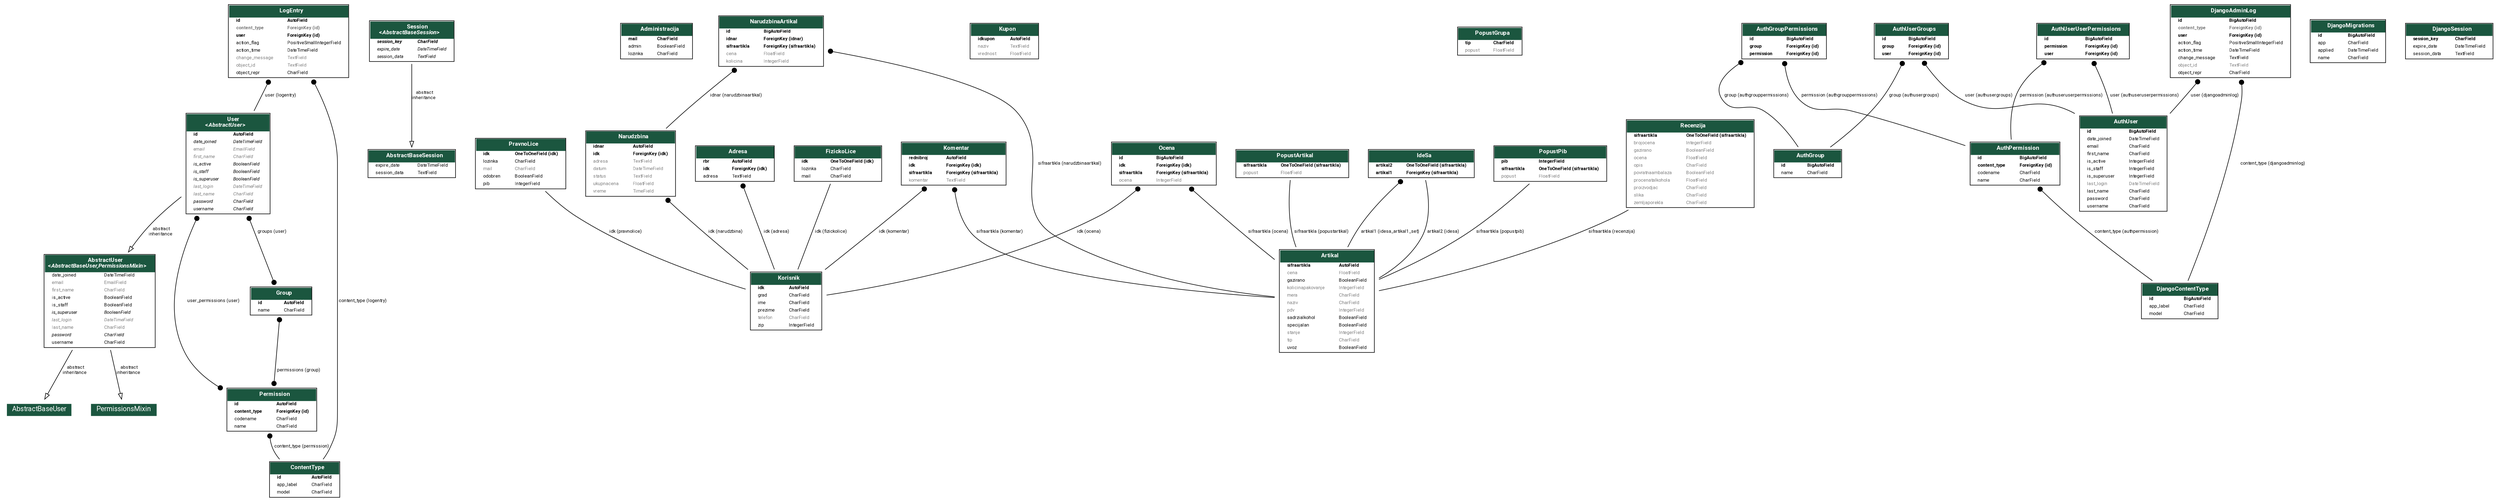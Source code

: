 digraph model_graph {
  // Dotfile by Django-Extensions graph_models
  // Created: 2024-06-01 01:36
  // Cli Options: -a -o models.dot

  fontname = "Roboto"
  fontsize = 8
  splines  = true
  rankdir = "TB"

  node [
    fontname = "Roboto"
    fontsize = 8
    shape = "plaintext"
  ]

  edge [
    fontname = "Roboto"
    fontsize = 8
  ]

  // Labels


  django_contrib_admin_models_LogEntry [label=<
    <TABLE BGCOLOR="white" BORDER="1" CELLBORDER="0" CELLSPACING="0">
    <TR><TD COLSPAN="2" CELLPADDING="5" ALIGN="CENTER" BGCOLOR="#1b563f">
    <FONT FACE="Roboto" COLOR="white" POINT-SIZE="10"><B>
    LogEntry
    </B></FONT></TD></TR>
  
  
    <TR><TD ALIGN="LEFT" BORDER="0">
    <FONT FACE="Roboto"><B>id</B></FONT>
    </TD><TD ALIGN="LEFT">
    <FONT FACE="Roboto"><B>AutoField</B></FONT>
    </TD></TR>
  
  
  
    <TR><TD ALIGN="LEFT" BORDER="0">
    <FONT COLOR="#7B7B7B" FACE="Roboto"><B>content_type</B></FONT>
    </TD><TD ALIGN="LEFT">
    <FONT COLOR="#7B7B7B" FACE="Roboto"><B>ForeignKey (id)</B></FONT>
    </TD></TR>
  
  
  
    <TR><TD ALIGN="LEFT" BORDER="0">
    <FONT FACE="Roboto"><B>user</B></FONT>
    </TD><TD ALIGN="LEFT">
    <FONT FACE="Roboto"><B>ForeignKey (id)</B></FONT>
    </TD></TR>
  
  
  
    <TR><TD ALIGN="LEFT" BORDER="0">
    <FONT FACE="Roboto">action_flag</FONT>
    </TD><TD ALIGN="LEFT">
    <FONT FACE="Roboto">PositiveSmallIntegerField</FONT>
    </TD></TR>
  
  
  
    <TR><TD ALIGN="LEFT" BORDER="0">
    <FONT FACE="Roboto">action_time</FONT>
    </TD><TD ALIGN="LEFT">
    <FONT FACE="Roboto">DateTimeField</FONT>
    </TD></TR>
  
  
  
    <TR><TD ALIGN="LEFT" BORDER="0">
    <FONT COLOR="#7B7B7B" FACE="Roboto">change_message</FONT>
    </TD><TD ALIGN="LEFT">
    <FONT COLOR="#7B7B7B" FACE="Roboto">TextField</FONT>
    </TD></TR>
  
  
  
    <TR><TD ALIGN="LEFT" BORDER="0">
    <FONT COLOR="#7B7B7B" FACE="Roboto">object_id</FONT>
    </TD><TD ALIGN="LEFT">
    <FONT COLOR="#7B7B7B" FACE="Roboto">TextField</FONT>
    </TD></TR>
  
  
  
    <TR><TD ALIGN="LEFT" BORDER="0">
    <FONT FACE="Roboto">object_repr</FONT>
    </TD><TD ALIGN="LEFT">
    <FONT FACE="Roboto">CharField</FONT>
    </TD></TR>
  
  
    </TABLE>
    >]




  django_contrib_auth_models_AbstractUser [label=<
    <TABLE BGCOLOR="white" BORDER="1" CELLBORDER="0" CELLSPACING="0">
    <TR><TD COLSPAN="2" CELLPADDING="5" ALIGN="CENTER" BGCOLOR="#1b563f">
    <FONT FACE="Roboto" COLOR="white" POINT-SIZE="10"><B>
    AbstractUser<BR/>&lt;<FONT FACE="Roboto"><I>AbstractBaseUser,PermissionsMixin</I></FONT>&gt;
    </B></FONT></TD></TR>
  
  
    <TR><TD ALIGN="LEFT" BORDER="0">
    <FONT FACE="Roboto">date_joined</FONT>
    </TD><TD ALIGN="LEFT">
    <FONT FACE="Roboto">DateTimeField</FONT>
    </TD></TR>
  
  
  
    <TR><TD ALIGN="LEFT" BORDER="0">
    <FONT COLOR="#7B7B7B" FACE="Roboto">email</FONT>
    </TD><TD ALIGN="LEFT">
    <FONT COLOR="#7B7B7B" FACE="Roboto">EmailField</FONT>
    </TD></TR>
  
  
  
    <TR><TD ALIGN="LEFT" BORDER="0">
    <FONT COLOR="#7B7B7B" FACE="Roboto">first_name</FONT>
    </TD><TD ALIGN="LEFT">
    <FONT COLOR="#7B7B7B" FACE="Roboto">CharField</FONT>
    </TD></TR>
  
  
  
    <TR><TD ALIGN="LEFT" BORDER="0">
    <FONT FACE="Roboto">is_active</FONT>
    </TD><TD ALIGN="LEFT">
    <FONT FACE="Roboto">BooleanField</FONT>
    </TD></TR>
  
  
  
    <TR><TD ALIGN="LEFT" BORDER="0">
    <FONT FACE="Roboto">is_staff</FONT>
    </TD><TD ALIGN="LEFT">
    <FONT FACE="Roboto">BooleanField</FONT>
    </TD></TR>
  
  
  
    <TR><TD ALIGN="LEFT" BORDER="0">
    <FONT FACE="Roboto"><I>is_superuser</I></FONT>
    </TD><TD ALIGN="LEFT">
    <FONT FACE="Roboto"><I>BooleanField</I></FONT>
    </TD></TR>
  
  
  
    <TR><TD ALIGN="LEFT" BORDER="0">
    <FONT COLOR="#7B7B7B" FACE="Roboto"><I>last_login</I></FONT>
    </TD><TD ALIGN="LEFT">
    <FONT COLOR="#7B7B7B" FACE="Roboto"><I>DateTimeField</I></FONT>
    </TD></TR>
  
  
  
    <TR><TD ALIGN="LEFT" BORDER="0">
    <FONT COLOR="#7B7B7B" FACE="Roboto">last_name</FONT>
    </TD><TD ALIGN="LEFT">
    <FONT COLOR="#7B7B7B" FACE="Roboto">CharField</FONT>
    </TD></TR>
  
  
  
    <TR><TD ALIGN="LEFT" BORDER="0">
    <FONT FACE="Roboto"><I>password</I></FONT>
    </TD><TD ALIGN="LEFT">
    <FONT FACE="Roboto"><I>CharField</I></FONT>
    </TD></TR>
  
  
  
    <TR><TD ALIGN="LEFT" BORDER="0">
    <FONT FACE="Roboto">username</FONT>
    </TD><TD ALIGN="LEFT">
    <FONT FACE="Roboto">CharField</FONT>
    </TD></TR>
  
  
    </TABLE>
    >]

  django_contrib_auth_models_Permission [label=<
    <TABLE BGCOLOR="white" BORDER="1" CELLBORDER="0" CELLSPACING="0">
    <TR><TD COLSPAN="2" CELLPADDING="5" ALIGN="CENTER" BGCOLOR="#1b563f">
    <FONT FACE="Roboto" COLOR="white" POINT-SIZE="10"><B>
    Permission
    </B></FONT></TD></TR>
  
  
    <TR><TD ALIGN="LEFT" BORDER="0">
    <FONT FACE="Roboto"><B>id</B></FONT>
    </TD><TD ALIGN="LEFT">
    <FONT FACE="Roboto"><B>AutoField</B></FONT>
    </TD></TR>
  
  
  
    <TR><TD ALIGN="LEFT" BORDER="0">
    <FONT FACE="Roboto"><B>content_type</B></FONT>
    </TD><TD ALIGN="LEFT">
    <FONT FACE="Roboto"><B>ForeignKey (id)</B></FONT>
    </TD></TR>
  
  
  
    <TR><TD ALIGN="LEFT" BORDER="0">
    <FONT FACE="Roboto">codename</FONT>
    </TD><TD ALIGN="LEFT">
    <FONT FACE="Roboto">CharField</FONT>
    </TD></TR>
  
  
  
    <TR><TD ALIGN="LEFT" BORDER="0">
    <FONT FACE="Roboto">name</FONT>
    </TD><TD ALIGN="LEFT">
    <FONT FACE="Roboto">CharField</FONT>
    </TD></TR>
  
  
    </TABLE>
    >]

  django_contrib_auth_models_Group [label=<
    <TABLE BGCOLOR="white" BORDER="1" CELLBORDER="0" CELLSPACING="0">
    <TR><TD COLSPAN="2" CELLPADDING="5" ALIGN="CENTER" BGCOLOR="#1b563f">
    <FONT FACE="Roboto" COLOR="white" POINT-SIZE="10"><B>
    Group
    </B></FONT></TD></TR>
  
  
    <TR><TD ALIGN="LEFT" BORDER="0">
    <FONT FACE="Roboto"><B>id</B></FONT>
    </TD><TD ALIGN="LEFT">
    <FONT FACE="Roboto"><B>AutoField</B></FONT>
    </TD></TR>
  
  
  
    <TR><TD ALIGN="LEFT" BORDER="0">
    <FONT FACE="Roboto">name</FONT>
    </TD><TD ALIGN="LEFT">
    <FONT FACE="Roboto">CharField</FONT>
    </TD></TR>
  
  
    </TABLE>
    >]

  django_contrib_auth_models_User [label=<
    <TABLE BGCOLOR="white" BORDER="1" CELLBORDER="0" CELLSPACING="0">
    <TR><TD COLSPAN="2" CELLPADDING="5" ALIGN="CENTER" BGCOLOR="#1b563f">
    <FONT FACE="Roboto" COLOR="white" POINT-SIZE="10"><B>
    User<BR/>&lt;<FONT FACE="Roboto"><I>AbstractUser</I></FONT>&gt;
    </B></FONT></TD></TR>
  
  
    <TR><TD ALIGN="LEFT" BORDER="0">
    <FONT FACE="Roboto"><B>id</B></FONT>
    </TD><TD ALIGN="LEFT">
    <FONT FACE="Roboto"><B>AutoField</B></FONT>
    </TD></TR>
  
  
  
    <TR><TD ALIGN="LEFT" BORDER="0">
    <FONT FACE="Roboto"><I>date_joined</I></FONT>
    </TD><TD ALIGN="LEFT">
    <FONT FACE="Roboto"><I>DateTimeField</I></FONT>
    </TD></TR>
  
  
  
    <TR><TD ALIGN="LEFT" BORDER="0">
    <FONT COLOR="#7B7B7B" FACE="Roboto"><I>email</I></FONT>
    </TD><TD ALIGN="LEFT">
    <FONT COLOR="#7B7B7B" FACE="Roboto"><I>EmailField</I></FONT>
    </TD></TR>
  
  
  
    <TR><TD ALIGN="LEFT" BORDER="0">
    <FONT COLOR="#7B7B7B" FACE="Roboto"><I>first_name</I></FONT>
    </TD><TD ALIGN="LEFT">
    <FONT COLOR="#7B7B7B" FACE="Roboto"><I>CharField</I></FONT>
    </TD></TR>
  
  
  
    <TR><TD ALIGN="LEFT" BORDER="0">
    <FONT FACE="Roboto"><I>is_active</I></FONT>
    </TD><TD ALIGN="LEFT">
    <FONT FACE="Roboto"><I>BooleanField</I></FONT>
    </TD></TR>
  
  
  
    <TR><TD ALIGN="LEFT" BORDER="0">
    <FONT FACE="Roboto"><I>is_staff</I></FONT>
    </TD><TD ALIGN="LEFT">
    <FONT FACE="Roboto"><I>BooleanField</I></FONT>
    </TD></TR>
  
  
  
    <TR><TD ALIGN="LEFT" BORDER="0">
    <FONT FACE="Roboto"><I>is_superuser</I></FONT>
    </TD><TD ALIGN="LEFT">
    <FONT FACE="Roboto"><I>BooleanField</I></FONT>
    </TD></TR>
  
  
  
    <TR><TD ALIGN="LEFT" BORDER="0">
    <FONT COLOR="#7B7B7B" FACE="Roboto"><I>last_login</I></FONT>
    </TD><TD ALIGN="LEFT">
    <FONT COLOR="#7B7B7B" FACE="Roboto"><I>DateTimeField</I></FONT>
    </TD></TR>
  
  
  
    <TR><TD ALIGN="LEFT" BORDER="0">
    <FONT COLOR="#7B7B7B" FACE="Roboto"><I>last_name</I></FONT>
    </TD><TD ALIGN="LEFT">
    <FONT COLOR="#7B7B7B" FACE="Roboto"><I>CharField</I></FONT>
    </TD></TR>
  
  
  
    <TR><TD ALIGN="LEFT" BORDER="0">
    <FONT FACE="Roboto"><I>password</I></FONT>
    </TD><TD ALIGN="LEFT">
    <FONT FACE="Roboto"><I>CharField</I></FONT>
    </TD></TR>
  
  
  
    <TR><TD ALIGN="LEFT" BORDER="0">
    <FONT FACE="Roboto"><I>username</I></FONT>
    </TD><TD ALIGN="LEFT">
    <FONT FACE="Roboto"><I>CharField</I></FONT>
    </TD></TR>
  
  
    </TABLE>
    >]




  django_contrib_contenttypes_models_ContentType [label=<
    <TABLE BGCOLOR="white" BORDER="1" CELLBORDER="0" CELLSPACING="0">
    <TR><TD COLSPAN="2" CELLPADDING="5" ALIGN="CENTER" BGCOLOR="#1b563f">
    <FONT FACE="Roboto" COLOR="white" POINT-SIZE="10"><B>
    ContentType
    </B></FONT></TD></TR>
  
  
    <TR><TD ALIGN="LEFT" BORDER="0">
    <FONT FACE="Roboto"><B>id</B></FONT>
    </TD><TD ALIGN="LEFT">
    <FONT FACE="Roboto"><B>AutoField</B></FONT>
    </TD></TR>
  
  
  
    <TR><TD ALIGN="LEFT" BORDER="0">
    <FONT FACE="Roboto">app_label</FONT>
    </TD><TD ALIGN="LEFT">
    <FONT FACE="Roboto">CharField</FONT>
    </TD></TR>
  
  
  
    <TR><TD ALIGN="LEFT" BORDER="0">
    <FONT FACE="Roboto">model</FONT>
    </TD><TD ALIGN="LEFT">
    <FONT FACE="Roboto">CharField</FONT>
    </TD></TR>
  
  
    </TABLE>
    >]




  django_contrib_sessions_base_session_AbstractBaseSession [label=<
    <TABLE BGCOLOR="white" BORDER="1" CELLBORDER="0" CELLSPACING="0">
    <TR><TD COLSPAN="2" CELLPADDING="5" ALIGN="CENTER" BGCOLOR="#1b563f">
    <FONT FACE="Roboto" COLOR="white" POINT-SIZE="10"><B>
    AbstractBaseSession
    </B></FONT></TD></TR>
  
  
    <TR><TD ALIGN="LEFT" BORDER="0">
    <FONT FACE="Roboto">expire_date</FONT>
    </TD><TD ALIGN="LEFT">
    <FONT FACE="Roboto">DateTimeField</FONT>
    </TD></TR>
  
  
  
    <TR><TD ALIGN="LEFT" BORDER="0">
    <FONT FACE="Roboto">session_data</FONT>
    </TD><TD ALIGN="LEFT">
    <FONT FACE="Roboto">TextField</FONT>
    </TD></TR>
  
  
    </TABLE>
    >]

  django_contrib_sessions_models_Session [label=<
    <TABLE BGCOLOR="white" BORDER="1" CELLBORDER="0" CELLSPACING="0">
    <TR><TD COLSPAN="2" CELLPADDING="5" ALIGN="CENTER" BGCOLOR="#1b563f">
    <FONT FACE="Roboto" COLOR="white" POINT-SIZE="10"><B>
    Session<BR/>&lt;<FONT FACE="Roboto"><I>AbstractBaseSession</I></FONT>&gt;
    </B></FONT></TD></TR>
  
  
    <TR><TD ALIGN="LEFT" BORDER="0">
    <FONT FACE="Roboto"><I><B>session_key</B></I></FONT>
    </TD><TD ALIGN="LEFT">
    <FONT FACE="Roboto"><I><B>CharField</B></I></FONT>
    </TD></TR>
  
  
  
    <TR><TD ALIGN="LEFT" BORDER="0">
    <FONT FACE="Roboto"><I>expire_date</I></FONT>
    </TD><TD ALIGN="LEFT">
    <FONT FACE="Roboto"><I>DateTimeField</I></FONT>
    </TD></TR>
  
  
  
    <TR><TD ALIGN="LEFT" BORDER="0">
    <FONT FACE="Roboto"><I>session_data</I></FONT>
    </TD><TD ALIGN="LEFT">
    <FONT FACE="Roboto"><I>TextField</I></FONT>
    </TD></TR>
  
  
    </TABLE>
    >]




  aplikacija_models_Administracija [label=<
    <TABLE BGCOLOR="white" BORDER="1" CELLBORDER="0" CELLSPACING="0">
    <TR><TD COLSPAN="2" CELLPADDING="5" ALIGN="CENTER" BGCOLOR="#1b563f">
    <FONT FACE="Roboto" COLOR="white" POINT-SIZE="10"><B>
    Administracija
    </B></FONT></TD></TR>
  
  
    <TR><TD ALIGN="LEFT" BORDER="0">
    <FONT FACE="Roboto"><B>mail</B></FONT>
    </TD><TD ALIGN="LEFT">
    <FONT FACE="Roboto"><B>CharField</B></FONT>
    </TD></TR>
  
  
  
    <TR><TD ALIGN="LEFT" BORDER="0">
    <FONT FACE="Roboto">admin</FONT>
    </TD><TD ALIGN="LEFT">
    <FONT FACE="Roboto">BooleanField</FONT>
    </TD></TR>
  
  
  
    <TR><TD ALIGN="LEFT" BORDER="0">
    <FONT FACE="Roboto">lozinka</FONT>
    </TD><TD ALIGN="LEFT">
    <FONT FACE="Roboto">CharField</FONT>
    </TD></TR>
  
  
    </TABLE>
    >]

  aplikacija_models_Adresa [label=<
    <TABLE BGCOLOR="white" BORDER="1" CELLBORDER="0" CELLSPACING="0">
    <TR><TD COLSPAN="2" CELLPADDING="5" ALIGN="CENTER" BGCOLOR="#1b563f">
    <FONT FACE="Roboto" COLOR="white" POINT-SIZE="10"><B>
    Adresa
    </B></FONT></TD></TR>
  
  
    <TR><TD ALIGN="LEFT" BORDER="0">
    <FONT FACE="Roboto"><B>rbr</B></FONT>
    </TD><TD ALIGN="LEFT">
    <FONT FACE="Roboto"><B>AutoField</B></FONT>
    </TD></TR>
  
  
  
    <TR><TD ALIGN="LEFT" BORDER="0">
    <FONT FACE="Roboto"><B>idk</B></FONT>
    </TD><TD ALIGN="LEFT">
    <FONT FACE="Roboto"><B>ForeignKey (idk)</B></FONT>
    </TD></TR>
  
  
  
    <TR><TD ALIGN="LEFT" BORDER="0">
    <FONT FACE="Roboto">adresa</FONT>
    </TD><TD ALIGN="LEFT">
    <FONT FACE="Roboto">TextField</FONT>
    </TD></TR>
  
  
    </TABLE>
    >]

  aplikacija_models_Artikal [label=<
    <TABLE BGCOLOR="white" BORDER="1" CELLBORDER="0" CELLSPACING="0">
    <TR><TD COLSPAN="2" CELLPADDING="5" ALIGN="CENTER" BGCOLOR="#1b563f">
    <FONT FACE="Roboto" COLOR="white" POINT-SIZE="10"><B>
    Artikal
    </B></FONT></TD></TR>
  
  
    <TR><TD ALIGN="LEFT" BORDER="0">
    <FONT FACE="Roboto"><B>sifraartikla</B></FONT>
    </TD><TD ALIGN="LEFT">
    <FONT FACE="Roboto"><B>AutoField</B></FONT>
    </TD></TR>
  
  
  
    <TR><TD ALIGN="LEFT" BORDER="0">
    <FONT COLOR="#7B7B7B" FACE="Roboto">cena</FONT>
    </TD><TD ALIGN="LEFT">
    <FONT COLOR="#7B7B7B" FACE="Roboto">FloatField</FONT>
    </TD></TR>
  
  
  
    <TR><TD ALIGN="LEFT" BORDER="0">
    <FONT FACE="Roboto">gazirano</FONT>
    </TD><TD ALIGN="LEFT">
    <FONT FACE="Roboto">BooleanField</FONT>
    </TD></TR>
  
  
  
    <TR><TD ALIGN="LEFT" BORDER="0">
    <FONT COLOR="#7B7B7B" FACE="Roboto">kolicinapakovanje</FONT>
    </TD><TD ALIGN="LEFT">
    <FONT COLOR="#7B7B7B" FACE="Roboto">IntegerField</FONT>
    </TD></TR>
  
  
  
    <TR><TD ALIGN="LEFT" BORDER="0">
    <FONT COLOR="#7B7B7B" FACE="Roboto">mera</FONT>
    </TD><TD ALIGN="LEFT">
    <FONT COLOR="#7B7B7B" FACE="Roboto">CharField</FONT>
    </TD></TR>
  
  
  
    <TR><TD ALIGN="LEFT" BORDER="0">
    <FONT COLOR="#7B7B7B" FACE="Roboto">naziv</FONT>
    </TD><TD ALIGN="LEFT">
    <FONT COLOR="#7B7B7B" FACE="Roboto">CharField</FONT>
    </TD></TR>
  
  
  
    <TR><TD ALIGN="LEFT" BORDER="0">
    <FONT COLOR="#7B7B7B" FACE="Roboto">pdv</FONT>
    </TD><TD ALIGN="LEFT">
    <FONT COLOR="#7B7B7B" FACE="Roboto">IntegerField</FONT>
    </TD></TR>
  
  
  
    <TR><TD ALIGN="LEFT" BORDER="0">
    <FONT FACE="Roboto">sadrzialkohol</FONT>
    </TD><TD ALIGN="LEFT">
    <FONT FACE="Roboto">BooleanField</FONT>
    </TD></TR>
  
  
  
    <TR><TD ALIGN="LEFT" BORDER="0">
    <FONT FACE="Roboto">specijalan</FONT>
    </TD><TD ALIGN="LEFT">
    <FONT FACE="Roboto">BooleanField</FONT>
    </TD></TR>
  
  
  
    <TR><TD ALIGN="LEFT" BORDER="0">
    <FONT COLOR="#7B7B7B" FACE="Roboto">stanje</FONT>
    </TD><TD ALIGN="LEFT">
    <FONT COLOR="#7B7B7B" FACE="Roboto">IntegerField</FONT>
    </TD></TR>
  
  
  
    <TR><TD ALIGN="LEFT" BORDER="0">
    <FONT COLOR="#7B7B7B" FACE="Roboto">tip</FONT>
    </TD><TD ALIGN="LEFT">
    <FONT COLOR="#7B7B7B" FACE="Roboto">CharField</FONT>
    </TD></TR>
  
  
  
    <TR><TD ALIGN="LEFT" BORDER="0">
    <FONT FACE="Roboto">uvoz</FONT>
    </TD><TD ALIGN="LEFT">
    <FONT FACE="Roboto">BooleanField</FONT>
    </TD></TR>
  
  
    </TABLE>
    >]

  aplikacija_models_FizickoLice [label=<
    <TABLE BGCOLOR="white" BORDER="1" CELLBORDER="0" CELLSPACING="0">
    <TR><TD COLSPAN="2" CELLPADDING="5" ALIGN="CENTER" BGCOLOR="#1b563f">
    <FONT FACE="Roboto" COLOR="white" POINT-SIZE="10"><B>
    FizickoLice
    </B></FONT></TD></TR>
  
  
    <TR><TD ALIGN="LEFT" BORDER="0">
    <FONT FACE="Roboto"><B>idk</B></FONT>
    </TD><TD ALIGN="LEFT">
    <FONT FACE="Roboto"><B>OneToOneField (idk)</B></FONT>
    </TD></TR>
  
  
  
    <TR><TD ALIGN="LEFT" BORDER="0">
    <FONT FACE="Roboto">lozinka</FONT>
    </TD><TD ALIGN="LEFT">
    <FONT FACE="Roboto">CharField</FONT>
    </TD></TR>
  
  
  
    <TR><TD ALIGN="LEFT" BORDER="0">
    <FONT FACE="Roboto">mail</FONT>
    </TD><TD ALIGN="LEFT">
    <FONT FACE="Roboto">CharField</FONT>
    </TD></TR>
  
  
    </TABLE>
    >]

  aplikacija_models_IdeSa [label=<
    <TABLE BGCOLOR="white" BORDER="1" CELLBORDER="0" CELLSPACING="0">
    <TR><TD COLSPAN="2" CELLPADDING="5" ALIGN="CENTER" BGCOLOR="#1b563f">
    <FONT FACE="Roboto" COLOR="white" POINT-SIZE="10"><B>
    IdeSa
    </B></FONT></TD></TR>
  
  
    <TR><TD ALIGN="LEFT" BORDER="0">
    <FONT FACE="Roboto"><B>artikal2</B></FONT>
    </TD><TD ALIGN="LEFT">
    <FONT FACE="Roboto"><B>OneToOneField (sifraartikla)</B></FONT>
    </TD></TR>
  
  
  
    <TR><TD ALIGN="LEFT" BORDER="0">
    <FONT FACE="Roboto"><B>artikal1</B></FONT>
    </TD><TD ALIGN="LEFT">
    <FONT FACE="Roboto"><B>ForeignKey (sifraartikla)</B></FONT>
    </TD></TR>
  
  
    </TABLE>
    >]

  aplikacija_models_Komentar [label=<
    <TABLE BGCOLOR="white" BORDER="1" CELLBORDER="0" CELLSPACING="0">
    <TR><TD COLSPAN="2" CELLPADDING="5" ALIGN="CENTER" BGCOLOR="#1b563f">
    <FONT FACE="Roboto" COLOR="white" POINT-SIZE="10"><B>
    Komentar
    </B></FONT></TD></TR>
  
  
    <TR><TD ALIGN="LEFT" BORDER="0">
    <FONT FACE="Roboto"><B>rednibroj</B></FONT>
    </TD><TD ALIGN="LEFT">
    <FONT FACE="Roboto"><B>AutoField</B></FONT>
    </TD></TR>
  
  
  
    <TR><TD ALIGN="LEFT" BORDER="0">
    <FONT FACE="Roboto"><B>idk</B></FONT>
    </TD><TD ALIGN="LEFT">
    <FONT FACE="Roboto"><B>ForeignKey (idk)</B></FONT>
    </TD></TR>
  
  
  
    <TR><TD ALIGN="LEFT" BORDER="0">
    <FONT FACE="Roboto"><B>sifraartikla</B></FONT>
    </TD><TD ALIGN="LEFT">
    <FONT FACE="Roboto"><B>ForeignKey (sifraartikla)</B></FONT>
    </TD></TR>
  
  
  
    <TR><TD ALIGN="LEFT" BORDER="0">
    <FONT COLOR="#7B7B7B" FACE="Roboto">komentar</FONT>
    </TD><TD ALIGN="LEFT">
    <FONT COLOR="#7B7B7B" FACE="Roboto">TextField</FONT>
    </TD></TR>
  
  
    </TABLE>
    >]

  aplikacija_models_Korisnik [label=<
    <TABLE BGCOLOR="white" BORDER="1" CELLBORDER="0" CELLSPACING="0">
    <TR><TD COLSPAN="2" CELLPADDING="5" ALIGN="CENTER" BGCOLOR="#1b563f">
    <FONT FACE="Roboto" COLOR="white" POINT-SIZE="10"><B>
    Korisnik
    </B></FONT></TD></TR>
  
  
    <TR><TD ALIGN="LEFT" BORDER="0">
    <FONT FACE="Roboto"><B>idk</B></FONT>
    </TD><TD ALIGN="LEFT">
    <FONT FACE="Roboto"><B>AutoField</B></FONT>
    </TD></TR>
  
  
  
    <TR><TD ALIGN="LEFT" BORDER="0">
    <FONT FACE="Roboto">grad</FONT>
    </TD><TD ALIGN="LEFT">
    <FONT FACE="Roboto">CharField</FONT>
    </TD></TR>
  
  
  
    <TR><TD ALIGN="LEFT" BORDER="0">
    <FONT FACE="Roboto">ime</FONT>
    </TD><TD ALIGN="LEFT">
    <FONT FACE="Roboto">CharField</FONT>
    </TD></TR>
  
  
  
    <TR><TD ALIGN="LEFT" BORDER="0">
    <FONT FACE="Roboto">prezime</FONT>
    </TD><TD ALIGN="LEFT">
    <FONT FACE="Roboto">CharField</FONT>
    </TD></TR>
  
  
  
    <TR><TD ALIGN="LEFT" BORDER="0">
    <FONT COLOR="#7B7B7B" FACE="Roboto">telefon</FONT>
    </TD><TD ALIGN="LEFT">
    <FONT COLOR="#7B7B7B" FACE="Roboto">CharField</FONT>
    </TD></TR>
  
  
  
    <TR><TD ALIGN="LEFT" BORDER="0">
    <FONT FACE="Roboto">zip</FONT>
    </TD><TD ALIGN="LEFT">
    <FONT FACE="Roboto">IntegerField</FONT>
    </TD></TR>
  
  
    </TABLE>
    >]

  aplikacija_models_Kupon [label=<
    <TABLE BGCOLOR="white" BORDER="1" CELLBORDER="0" CELLSPACING="0">
    <TR><TD COLSPAN="2" CELLPADDING="5" ALIGN="CENTER" BGCOLOR="#1b563f">
    <FONT FACE="Roboto" COLOR="white" POINT-SIZE="10"><B>
    Kupon
    </B></FONT></TD></TR>
  
  
    <TR><TD ALIGN="LEFT" BORDER="0">
    <FONT FACE="Roboto"><B>idkupon</B></FONT>
    </TD><TD ALIGN="LEFT">
    <FONT FACE="Roboto"><B>AutoField</B></FONT>
    </TD></TR>
  
  
  
    <TR><TD ALIGN="LEFT" BORDER="0">
    <FONT COLOR="#7B7B7B" FACE="Roboto">naziv</FONT>
    </TD><TD ALIGN="LEFT">
    <FONT COLOR="#7B7B7B" FACE="Roboto">TextField</FONT>
    </TD></TR>
  
  
  
    <TR><TD ALIGN="LEFT" BORDER="0">
    <FONT COLOR="#7B7B7B" FACE="Roboto">vrednost</FONT>
    </TD><TD ALIGN="LEFT">
    <FONT COLOR="#7B7B7B" FACE="Roboto">FloatField</FONT>
    </TD></TR>
  
  
    </TABLE>
    >]

  aplikacija_models_Narudzbina [label=<
    <TABLE BGCOLOR="white" BORDER="1" CELLBORDER="0" CELLSPACING="0">
    <TR><TD COLSPAN="2" CELLPADDING="5" ALIGN="CENTER" BGCOLOR="#1b563f">
    <FONT FACE="Roboto" COLOR="white" POINT-SIZE="10"><B>
    Narudzbina
    </B></FONT></TD></TR>
  
  
    <TR><TD ALIGN="LEFT" BORDER="0">
    <FONT FACE="Roboto"><B>idnar</B></FONT>
    </TD><TD ALIGN="LEFT">
    <FONT FACE="Roboto"><B>AutoField</B></FONT>
    </TD></TR>
  
  
  
    <TR><TD ALIGN="LEFT" BORDER="0">
    <FONT FACE="Roboto"><B>idk</B></FONT>
    </TD><TD ALIGN="LEFT">
    <FONT FACE="Roboto"><B>ForeignKey (idk)</B></FONT>
    </TD></TR>
  
  
  
    <TR><TD ALIGN="LEFT" BORDER="0">
    <FONT COLOR="#7B7B7B" FACE="Roboto">adresa</FONT>
    </TD><TD ALIGN="LEFT">
    <FONT COLOR="#7B7B7B" FACE="Roboto">TextField</FONT>
    </TD></TR>
  
  
  
    <TR><TD ALIGN="LEFT" BORDER="0">
    <FONT COLOR="#7B7B7B" FACE="Roboto">datum</FONT>
    </TD><TD ALIGN="LEFT">
    <FONT COLOR="#7B7B7B" FACE="Roboto">DateTimeField</FONT>
    </TD></TR>
  
  
  
    <TR><TD ALIGN="LEFT" BORDER="0">
    <FONT COLOR="#7B7B7B" FACE="Roboto">status</FONT>
    </TD><TD ALIGN="LEFT">
    <FONT COLOR="#7B7B7B" FACE="Roboto">TextField</FONT>
    </TD></TR>
  
  
  
    <TR><TD ALIGN="LEFT" BORDER="0">
    <FONT COLOR="#7B7B7B" FACE="Roboto">ukupnacena</FONT>
    </TD><TD ALIGN="LEFT">
    <FONT COLOR="#7B7B7B" FACE="Roboto">FloatField</FONT>
    </TD></TR>
  
  
  
    <TR><TD ALIGN="LEFT" BORDER="0">
    <FONT COLOR="#7B7B7B" FACE="Roboto">vreme</FONT>
    </TD><TD ALIGN="LEFT">
    <FONT COLOR="#7B7B7B" FACE="Roboto">TimeField</FONT>
    </TD></TR>
  
  
    </TABLE>
    >]

  aplikacija_models_NarudzbinaArtikal [label=<
    <TABLE BGCOLOR="white" BORDER="1" CELLBORDER="0" CELLSPACING="0">
    <TR><TD COLSPAN="2" CELLPADDING="5" ALIGN="CENTER" BGCOLOR="#1b563f">
    <FONT FACE="Roboto" COLOR="white" POINT-SIZE="10"><B>
    NarudzbinaArtikal
    </B></FONT></TD></TR>
  
  
    <TR><TD ALIGN="LEFT" BORDER="0">
    <FONT FACE="Roboto"><B>id</B></FONT>
    </TD><TD ALIGN="LEFT">
    <FONT FACE="Roboto"><B>BigAutoField</B></FONT>
    </TD></TR>
  
  
  
    <TR><TD ALIGN="LEFT" BORDER="0">
    <FONT FACE="Roboto"><B>idnar</B></FONT>
    </TD><TD ALIGN="LEFT">
    <FONT FACE="Roboto"><B>ForeignKey (idnar)</B></FONT>
    </TD></TR>
  
  
  
    <TR><TD ALIGN="LEFT" BORDER="0">
    <FONT FACE="Roboto"><B>sifraartikla</B></FONT>
    </TD><TD ALIGN="LEFT">
    <FONT FACE="Roboto"><B>ForeignKey (sifraartikla)</B></FONT>
    </TD></TR>
  
  
  
    <TR><TD ALIGN="LEFT" BORDER="0">
    <FONT COLOR="#7B7B7B" FACE="Roboto">cena</FONT>
    </TD><TD ALIGN="LEFT">
    <FONT COLOR="#7B7B7B" FACE="Roboto">FloatField</FONT>
    </TD></TR>
  
  
  
    <TR><TD ALIGN="LEFT" BORDER="0">
    <FONT COLOR="#7B7B7B" FACE="Roboto">kolicina</FONT>
    </TD><TD ALIGN="LEFT">
    <FONT COLOR="#7B7B7B" FACE="Roboto">IntegerField</FONT>
    </TD></TR>
  
  
    </TABLE>
    >]

  aplikacija_models_PopustArtikal [label=<
    <TABLE BGCOLOR="white" BORDER="1" CELLBORDER="0" CELLSPACING="0">
    <TR><TD COLSPAN="2" CELLPADDING="5" ALIGN="CENTER" BGCOLOR="#1b563f">
    <FONT FACE="Roboto" COLOR="white" POINT-SIZE="10"><B>
    PopustArtikal
    </B></FONT></TD></TR>
  
  
    <TR><TD ALIGN="LEFT" BORDER="0">
    <FONT FACE="Roboto"><B>sifraartikla</B></FONT>
    </TD><TD ALIGN="LEFT">
    <FONT FACE="Roboto"><B>OneToOneField (sifraartikla)</B></FONT>
    </TD></TR>
  
  
  
    <TR><TD ALIGN="LEFT" BORDER="0">
    <FONT COLOR="#7B7B7B" FACE="Roboto">popust</FONT>
    </TD><TD ALIGN="LEFT">
    <FONT COLOR="#7B7B7B" FACE="Roboto">FloatField</FONT>
    </TD></TR>
  
  
    </TABLE>
    >]

  aplikacija_models_PopustGrupa [label=<
    <TABLE BGCOLOR="white" BORDER="1" CELLBORDER="0" CELLSPACING="0">
    <TR><TD COLSPAN="2" CELLPADDING="5" ALIGN="CENTER" BGCOLOR="#1b563f">
    <FONT FACE="Roboto" COLOR="white" POINT-SIZE="10"><B>
    PopustGrupa
    </B></FONT></TD></TR>
  
  
    <TR><TD ALIGN="LEFT" BORDER="0">
    <FONT FACE="Roboto"><B>tip</B></FONT>
    </TD><TD ALIGN="LEFT">
    <FONT FACE="Roboto"><B>CharField</B></FONT>
    </TD></TR>
  
  
  
    <TR><TD ALIGN="LEFT" BORDER="0">
    <FONT COLOR="#7B7B7B" FACE="Roboto">popust</FONT>
    </TD><TD ALIGN="LEFT">
    <FONT COLOR="#7B7B7B" FACE="Roboto">FloatField</FONT>
    </TD></TR>
  
  
    </TABLE>
    >]

  aplikacija_models_PopustPib [label=<
    <TABLE BGCOLOR="white" BORDER="1" CELLBORDER="0" CELLSPACING="0">
    <TR><TD COLSPAN="2" CELLPADDING="5" ALIGN="CENTER" BGCOLOR="#1b563f">
    <FONT FACE="Roboto" COLOR="white" POINT-SIZE="10"><B>
    PopustPib
    </B></FONT></TD></TR>
  
  
    <TR><TD ALIGN="LEFT" BORDER="0">
    <FONT FACE="Roboto"><B>pib</B></FONT>
    </TD><TD ALIGN="LEFT">
    <FONT FACE="Roboto"><B>IntegerField</B></FONT>
    </TD></TR>
  
  
  
    <TR><TD ALIGN="LEFT" BORDER="0">
    <FONT FACE="Roboto"><B>sifraartikla</B></FONT>
    </TD><TD ALIGN="LEFT">
    <FONT FACE="Roboto"><B>OneToOneField (sifraartikla)</B></FONT>
    </TD></TR>
  
  
  
    <TR><TD ALIGN="LEFT" BORDER="0">
    <FONT COLOR="#7B7B7B" FACE="Roboto">popust</FONT>
    </TD><TD ALIGN="LEFT">
    <FONT COLOR="#7B7B7B" FACE="Roboto">FloatField</FONT>
    </TD></TR>
  
  
    </TABLE>
    >]

  aplikacija_models_PravnoLice [label=<
    <TABLE BGCOLOR="white" BORDER="1" CELLBORDER="0" CELLSPACING="0">
    <TR><TD COLSPAN="2" CELLPADDING="5" ALIGN="CENTER" BGCOLOR="#1b563f">
    <FONT FACE="Roboto" COLOR="white" POINT-SIZE="10"><B>
    PravnoLice
    </B></FONT></TD></TR>
  
  
    <TR><TD ALIGN="LEFT" BORDER="0">
    <FONT FACE="Roboto"><B>idk</B></FONT>
    </TD><TD ALIGN="LEFT">
    <FONT FACE="Roboto"><B>OneToOneField (idk)</B></FONT>
    </TD></TR>
  
  
  
    <TR><TD ALIGN="LEFT" BORDER="0">
    <FONT FACE="Roboto">lozinka</FONT>
    </TD><TD ALIGN="LEFT">
    <FONT FACE="Roboto">CharField</FONT>
    </TD></TR>
  
  
  
    <TR><TD ALIGN="LEFT" BORDER="0">
    <FONT COLOR="#7B7B7B" FACE="Roboto">mail</FONT>
    </TD><TD ALIGN="LEFT">
    <FONT COLOR="#7B7B7B" FACE="Roboto">CharField</FONT>
    </TD></TR>
  
  
  
    <TR><TD ALIGN="LEFT" BORDER="0">
    <FONT FACE="Roboto">odobren</FONT>
    </TD><TD ALIGN="LEFT">
    <FONT FACE="Roboto">BooleanField</FONT>
    </TD></TR>
  
  
  
    <TR><TD ALIGN="LEFT" BORDER="0">
    <FONT FACE="Roboto">pib</FONT>
    </TD><TD ALIGN="LEFT">
    <FONT FACE="Roboto">IntegerField</FONT>
    </TD></TR>
  
  
    </TABLE>
    >]

  aplikacija_models_Recenzija [label=<
    <TABLE BGCOLOR="white" BORDER="1" CELLBORDER="0" CELLSPACING="0">
    <TR><TD COLSPAN="2" CELLPADDING="5" ALIGN="CENTER" BGCOLOR="#1b563f">
    <FONT FACE="Roboto" COLOR="white" POINT-SIZE="10"><B>
    Recenzija
    </B></FONT></TD></TR>
  
  
    <TR><TD ALIGN="LEFT" BORDER="0">
    <FONT FACE="Roboto"><B>sifraartikla</B></FONT>
    </TD><TD ALIGN="LEFT">
    <FONT FACE="Roboto"><B>OneToOneField (sifraartikla)</B></FONT>
    </TD></TR>
  
  
  
    <TR><TD ALIGN="LEFT" BORDER="0">
    <FONT COLOR="#7B7B7B" FACE="Roboto">brojocena</FONT>
    </TD><TD ALIGN="LEFT">
    <FONT COLOR="#7B7B7B" FACE="Roboto">IntegerField</FONT>
    </TD></TR>
  
  
  
    <TR><TD ALIGN="LEFT" BORDER="0">
    <FONT COLOR="#7B7B7B" FACE="Roboto">gazirano</FONT>
    </TD><TD ALIGN="LEFT">
    <FONT COLOR="#7B7B7B" FACE="Roboto">BooleanField</FONT>
    </TD></TR>
  
  
  
    <TR><TD ALIGN="LEFT" BORDER="0">
    <FONT COLOR="#7B7B7B" FACE="Roboto">ocena</FONT>
    </TD><TD ALIGN="LEFT">
    <FONT COLOR="#7B7B7B" FACE="Roboto">FloatField</FONT>
    </TD></TR>
  
  
  
    <TR><TD ALIGN="LEFT" BORDER="0">
    <FONT COLOR="#7B7B7B" FACE="Roboto">opis</FONT>
    </TD><TD ALIGN="LEFT">
    <FONT COLOR="#7B7B7B" FACE="Roboto">CharField</FONT>
    </TD></TR>
  
  
  
    <TR><TD ALIGN="LEFT" BORDER="0">
    <FONT COLOR="#7B7B7B" FACE="Roboto">povratnaambalaza</FONT>
    </TD><TD ALIGN="LEFT">
    <FONT COLOR="#7B7B7B" FACE="Roboto">BooleanField</FONT>
    </TD></TR>
  
  
  
    <TR><TD ALIGN="LEFT" BORDER="0">
    <FONT COLOR="#7B7B7B" FACE="Roboto">procenatalkohola</FONT>
    </TD><TD ALIGN="LEFT">
    <FONT COLOR="#7B7B7B" FACE="Roboto">FloatField</FONT>
    </TD></TR>
  
  
  
    <TR><TD ALIGN="LEFT" BORDER="0">
    <FONT COLOR="#7B7B7B" FACE="Roboto">proizvodjac</FONT>
    </TD><TD ALIGN="LEFT">
    <FONT COLOR="#7B7B7B" FACE="Roboto">CharField</FONT>
    </TD></TR>
  
  
  
    <TR><TD ALIGN="LEFT" BORDER="0">
    <FONT COLOR="#7B7B7B" FACE="Roboto">slika</FONT>
    </TD><TD ALIGN="LEFT">
    <FONT COLOR="#7B7B7B" FACE="Roboto">CharField</FONT>
    </TD></TR>
  
  
  
    <TR><TD ALIGN="LEFT" BORDER="0">
    <FONT COLOR="#7B7B7B" FACE="Roboto">zemljaporekla</FONT>
    </TD><TD ALIGN="LEFT">
    <FONT COLOR="#7B7B7B" FACE="Roboto">CharField</FONT>
    </TD></TR>
  
  
    </TABLE>
    >]

  aplikacija_models_AuthGroup [label=<
    <TABLE BGCOLOR="white" BORDER="1" CELLBORDER="0" CELLSPACING="0">
    <TR><TD COLSPAN="2" CELLPADDING="5" ALIGN="CENTER" BGCOLOR="#1b563f">
    <FONT FACE="Roboto" COLOR="white" POINT-SIZE="10"><B>
    AuthGroup
    </B></FONT></TD></TR>
  
  
    <TR><TD ALIGN="LEFT" BORDER="0">
    <FONT FACE="Roboto"><B>id</B></FONT>
    </TD><TD ALIGN="LEFT">
    <FONT FACE="Roboto"><B>BigAutoField</B></FONT>
    </TD></TR>
  
  
  
    <TR><TD ALIGN="LEFT" BORDER="0">
    <FONT FACE="Roboto">name</FONT>
    </TD><TD ALIGN="LEFT">
    <FONT FACE="Roboto">CharField</FONT>
    </TD></TR>
  
  
    </TABLE>
    >]

  aplikacija_models_AuthGroupPermissions [label=<
    <TABLE BGCOLOR="white" BORDER="1" CELLBORDER="0" CELLSPACING="0">
    <TR><TD COLSPAN="2" CELLPADDING="5" ALIGN="CENTER" BGCOLOR="#1b563f">
    <FONT FACE="Roboto" COLOR="white" POINT-SIZE="10"><B>
    AuthGroupPermissions
    </B></FONT></TD></TR>
  
  
    <TR><TD ALIGN="LEFT" BORDER="0">
    <FONT FACE="Roboto"><B>id</B></FONT>
    </TD><TD ALIGN="LEFT">
    <FONT FACE="Roboto"><B>BigAutoField</B></FONT>
    </TD></TR>
  
  
  
    <TR><TD ALIGN="LEFT" BORDER="0">
    <FONT FACE="Roboto"><B>group</B></FONT>
    </TD><TD ALIGN="LEFT">
    <FONT FACE="Roboto"><B>ForeignKey (id)</B></FONT>
    </TD></TR>
  
  
  
    <TR><TD ALIGN="LEFT" BORDER="0">
    <FONT FACE="Roboto"><B>permission</B></FONT>
    </TD><TD ALIGN="LEFT">
    <FONT FACE="Roboto"><B>ForeignKey (id)</B></FONT>
    </TD></TR>
  
  
    </TABLE>
    >]

  aplikacija_models_AuthPermission [label=<
    <TABLE BGCOLOR="white" BORDER="1" CELLBORDER="0" CELLSPACING="0">
    <TR><TD COLSPAN="2" CELLPADDING="5" ALIGN="CENTER" BGCOLOR="#1b563f">
    <FONT FACE="Roboto" COLOR="white" POINT-SIZE="10"><B>
    AuthPermission
    </B></FONT></TD></TR>
  
  
    <TR><TD ALIGN="LEFT" BORDER="0">
    <FONT FACE="Roboto"><B>id</B></FONT>
    </TD><TD ALIGN="LEFT">
    <FONT FACE="Roboto"><B>BigAutoField</B></FONT>
    </TD></TR>
  
  
  
    <TR><TD ALIGN="LEFT" BORDER="0">
    <FONT FACE="Roboto"><B>content_type</B></FONT>
    </TD><TD ALIGN="LEFT">
    <FONT FACE="Roboto"><B>ForeignKey (id)</B></FONT>
    </TD></TR>
  
  
  
    <TR><TD ALIGN="LEFT" BORDER="0">
    <FONT FACE="Roboto">codename</FONT>
    </TD><TD ALIGN="LEFT">
    <FONT FACE="Roboto">CharField</FONT>
    </TD></TR>
  
  
  
    <TR><TD ALIGN="LEFT" BORDER="0">
    <FONT FACE="Roboto">name</FONT>
    </TD><TD ALIGN="LEFT">
    <FONT FACE="Roboto">CharField</FONT>
    </TD></TR>
  
  
    </TABLE>
    >]

  aplikacija_models_AuthUser [label=<
    <TABLE BGCOLOR="white" BORDER="1" CELLBORDER="0" CELLSPACING="0">
    <TR><TD COLSPAN="2" CELLPADDING="5" ALIGN="CENTER" BGCOLOR="#1b563f">
    <FONT FACE="Roboto" COLOR="white" POINT-SIZE="10"><B>
    AuthUser
    </B></FONT></TD></TR>
  
  
    <TR><TD ALIGN="LEFT" BORDER="0">
    <FONT FACE="Roboto"><B>id</B></FONT>
    </TD><TD ALIGN="LEFT">
    <FONT FACE="Roboto"><B>BigAutoField</B></FONT>
    </TD></TR>
  
  
  
    <TR><TD ALIGN="LEFT" BORDER="0">
    <FONT FACE="Roboto">date_joined</FONT>
    </TD><TD ALIGN="LEFT">
    <FONT FACE="Roboto">DateTimeField</FONT>
    </TD></TR>
  
  
  
    <TR><TD ALIGN="LEFT" BORDER="0">
    <FONT FACE="Roboto">email</FONT>
    </TD><TD ALIGN="LEFT">
    <FONT FACE="Roboto">CharField</FONT>
    </TD></TR>
  
  
  
    <TR><TD ALIGN="LEFT" BORDER="0">
    <FONT FACE="Roboto">first_name</FONT>
    </TD><TD ALIGN="LEFT">
    <FONT FACE="Roboto">CharField</FONT>
    </TD></TR>
  
  
  
    <TR><TD ALIGN="LEFT" BORDER="0">
    <FONT FACE="Roboto">is_active</FONT>
    </TD><TD ALIGN="LEFT">
    <FONT FACE="Roboto">IntegerField</FONT>
    </TD></TR>
  
  
  
    <TR><TD ALIGN="LEFT" BORDER="0">
    <FONT FACE="Roboto">is_staff</FONT>
    </TD><TD ALIGN="LEFT">
    <FONT FACE="Roboto">IntegerField</FONT>
    </TD></TR>
  
  
  
    <TR><TD ALIGN="LEFT" BORDER="0">
    <FONT FACE="Roboto">is_superuser</FONT>
    </TD><TD ALIGN="LEFT">
    <FONT FACE="Roboto">IntegerField</FONT>
    </TD></TR>
  
  
  
    <TR><TD ALIGN="LEFT" BORDER="0">
    <FONT COLOR="#7B7B7B" FACE="Roboto">last_login</FONT>
    </TD><TD ALIGN="LEFT">
    <FONT COLOR="#7B7B7B" FACE="Roboto">DateTimeField</FONT>
    </TD></TR>
  
  
  
    <TR><TD ALIGN="LEFT" BORDER="0">
    <FONT FACE="Roboto">last_name</FONT>
    </TD><TD ALIGN="LEFT">
    <FONT FACE="Roboto">CharField</FONT>
    </TD></TR>
  
  
  
    <TR><TD ALIGN="LEFT" BORDER="0">
    <FONT FACE="Roboto">password</FONT>
    </TD><TD ALIGN="LEFT">
    <FONT FACE="Roboto">CharField</FONT>
    </TD></TR>
  
  
  
    <TR><TD ALIGN="LEFT" BORDER="0">
    <FONT FACE="Roboto">username</FONT>
    </TD><TD ALIGN="LEFT">
    <FONT FACE="Roboto">CharField</FONT>
    </TD></TR>
  
  
    </TABLE>
    >]

  aplikacija_models_AuthUserGroups [label=<
    <TABLE BGCOLOR="white" BORDER="1" CELLBORDER="0" CELLSPACING="0">
    <TR><TD COLSPAN="2" CELLPADDING="5" ALIGN="CENTER" BGCOLOR="#1b563f">
    <FONT FACE="Roboto" COLOR="white" POINT-SIZE="10"><B>
    AuthUserGroups
    </B></FONT></TD></TR>
  
  
    <TR><TD ALIGN="LEFT" BORDER="0">
    <FONT FACE="Roboto"><B>id</B></FONT>
    </TD><TD ALIGN="LEFT">
    <FONT FACE="Roboto"><B>BigAutoField</B></FONT>
    </TD></TR>
  
  
  
    <TR><TD ALIGN="LEFT" BORDER="0">
    <FONT FACE="Roboto"><B>group</B></FONT>
    </TD><TD ALIGN="LEFT">
    <FONT FACE="Roboto"><B>ForeignKey (id)</B></FONT>
    </TD></TR>
  
  
  
    <TR><TD ALIGN="LEFT" BORDER="0">
    <FONT FACE="Roboto"><B>user</B></FONT>
    </TD><TD ALIGN="LEFT">
    <FONT FACE="Roboto"><B>ForeignKey (id)</B></FONT>
    </TD></TR>
  
  
    </TABLE>
    >]

  aplikacija_models_AuthUserUserPermissions [label=<
    <TABLE BGCOLOR="white" BORDER="1" CELLBORDER="0" CELLSPACING="0">
    <TR><TD COLSPAN="2" CELLPADDING="5" ALIGN="CENTER" BGCOLOR="#1b563f">
    <FONT FACE="Roboto" COLOR="white" POINT-SIZE="10"><B>
    AuthUserUserPermissions
    </B></FONT></TD></TR>
  
  
    <TR><TD ALIGN="LEFT" BORDER="0">
    <FONT FACE="Roboto"><B>id</B></FONT>
    </TD><TD ALIGN="LEFT">
    <FONT FACE="Roboto"><B>BigAutoField</B></FONT>
    </TD></TR>
  
  
  
    <TR><TD ALIGN="LEFT" BORDER="0">
    <FONT FACE="Roboto"><B>permission</B></FONT>
    </TD><TD ALIGN="LEFT">
    <FONT FACE="Roboto"><B>ForeignKey (id)</B></FONT>
    </TD></TR>
  
  
  
    <TR><TD ALIGN="LEFT" BORDER="0">
    <FONT FACE="Roboto"><B>user</B></FONT>
    </TD><TD ALIGN="LEFT">
    <FONT FACE="Roboto"><B>ForeignKey (id)</B></FONT>
    </TD></TR>
  
  
    </TABLE>
    >]

  aplikacija_models_DjangoAdminLog [label=<
    <TABLE BGCOLOR="white" BORDER="1" CELLBORDER="0" CELLSPACING="0">
    <TR><TD COLSPAN="2" CELLPADDING="5" ALIGN="CENTER" BGCOLOR="#1b563f">
    <FONT FACE="Roboto" COLOR="white" POINT-SIZE="10"><B>
    DjangoAdminLog
    </B></FONT></TD></TR>
  
  
    <TR><TD ALIGN="LEFT" BORDER="0">
    <FONT FACE="Roboto"><B>id</B></FONT>
    </TD><TD ALIGN="LEFT">
    <FONT FACE="Roboto"><B>BigAutoField</B></FONT>
    </TD></TR>
  
  
  
    <TR><TD ALIGN="LEFT" BORDER="0">
    <FONT COLOR="#7B7B7B" FACE="Roboto"><B>content_type</B></FONT>
    </TD><TD ALIGN="LEFT">
    <FONT COLOR="#7B7B7B" FACE="Roboto"><B>ForeignKey (id)</B></FONT>
    </TD></TR>
  
  
  
    <TR><TD ALIGN="LEFT" BORDER="0">
    <FONT FACE="Roboto"><B>user</B></FONT>
    </TD><TD ALIGN="LEFT">
    <FONT FACE="Roboto"><B>ForeignKey (id)</B></FONT>
    </TD></TR>
  
  
  
    <TR><TD ALIGN="LEFT" BORDER="0">
    <FONT FACE="Roboto">action_flag</FONT>
    </TD><TD ALIGN="LEFT">
    <FONT FACE="Roboto">PositiveSmallIntegerField</FONT>
    </TD></TR>
  
  
  
    <TR><TD ALIGN="LEFT" BORDER="0">
    <FONT FACE="Roboto">action_time</FONT>
    </TD><TD ALIGN="LEFT">
    <FONT FACE="Roboto">DateTimeField</FONT>
    </TD></TR>
  
  
  
    <TR><TD ALIGN="LEFT" BORDER="0">
    <FONT FACE="Roboto">change_message</FONT>
    </TD><TD ALIGN="LEFT">
    <FONT FACE="Roboto">TextField</FONT>
    </TD></TR>
  
  
  
    <TR><TD ALIGN="LEFT" BORDER="0">
    <FONT COLOR="#7B7B7B" FACE="Roboto">object_id</FONT>
    </TD><TD ALIGN="LEFT">
    <FONT COLOR="#7B7B7B" FACE="Roboto">TextField</FONT>
    </TD></TR>
  
  
  
    <TR><TD ALIGN="LEFT" BORDER="0">
    <FONT FACE="Roboto">object_repr</FONT>
    </TD><TD ALIGN="LEFT">
    <FONT FACE="Roboto">CharField</FONT>
    </TD></TR>
  
  
    </TABLE>
    >]

  aplikacija_models_DjangoContentType [label=<
    <TABLE BGCOLOR="white" BORDER="1" CELLBORDER="0" CELLSPACING="0">
    <TR><TD COLSPAN="2" CELLPADDING="5" ALIGN="CENTER" BGCOLOR="#1b563f">
    <FONT FACE="Roboto" COLOR="white" POINT-SIZE="10"><B>
    DjangoContentType
    </B></FONT></TD></TR>
  
  
    <TR><TD ALIGN="LEFT" BORDER="0">
    <FONT FACE="Roboto"><B>id</B></FONT>
    </TD><TD ALIGN="LEFT">
    <FONT FACE="Roboto"><B>BigAutoField</B></FONT>
    </TD></TR>
  
  
  
    <TR><TD ALIGN="LEFT" BORDER="0">
    <FONT FACE="Roboto">app_label</FONT>
    </TD><TD ALIGN="LEFT">
    <FONT FACE="Roboto">CharField</FONT>
    </TD></TR>
  
  
  
    <TR><TD ALIGN="LEFT" BORDER="0">
    <FONT FACE="Roboto">model</FONT>
    </TD><TD ALIGN="LEFT">
    <FONT FACE="Roboto">CharField</FONT>
    </TD></TR>
  
  
    </TABLE>
    >]

  aplikacija_models_DjangoMigrations [label=<
    <TABLE BGCOLOR="white" BORDER="1" CELLBORDER="0" CELLSPACING="0">
    <TR><TD COLSPAN="2" CELLPADDING="5" ALIGN="CENTER" BGCOLOR="#1b563f">
    <FONT FACE="Roboto" COLOR="white" POINT-SIZE="10"><B>
    DjangoMigrations
    </B></FONT></TD></TR>
  
  
    <TR><TD ALIGN="LEFT" BORDER="0">
    <FONT FACE="Roboto"><B>id</B></FONT>
    </TD><TD ALIGN="LEFT">
    <FONT FACE="Roboto"><B>BigAutoField</B></FONT>
    </TD></TR>
  
  
  
    <TR><TD ALIGN="LEFT" BORDER="0">
    <FONT FACE="Roboto">app</FONT>
    </TD><TD ALIGN="LEFT">
    <FONT FACE="Roboto">CharField</FONT>
    </TD></TR>
  
  
  
    <TR><TD ALIGN="LEFT" BORDER="0">
    <FONT FACE="Roboto">applied</FONT>
    </TD><TD ALIGN="LEFT">
    <FONT FACE="Roboto">DateTimeField</FONT>
    </TD></TR>
  
  
  
    <TR><TD ALIGN="LEFT" BORDER="0">
    <FONT FACE="Roboto">name</FONT>
    </TD><TD ALIGN="LEFT">
    <FONT FACE="Roboto">CharField</FONT>
    </TD></TR>
  
  
    </TABLE>
    >]

  aplikacija_models_DjangoSession [label=<
    <TABLE BGCOLOR="white" BORDER="1" CELLBORDER="0" CELLSPACING="0">
    <TR><TD COLSPAN="2" CELLPADDING="5" ALIGN="CENTER" BGCOLOR="#1b563f">
    <FONT FACE="Roboto" COLOR="white" POINT-SIZE="10"><B>
    DjangoSession
    </B></FONT></TD></TR>
  
  
    <TR><TD ALIGN="LEFT" BORDER="0">
    <FONT FACE="Roboto"><B>session_key</B></FONT>
    </TD><TD ALIGN="LEFT">
    <FONT FACE="Roboto"><B>CharField</B></FONT>
    </TD></TR>
  
  
  
    <TR><TD ALIGN="LEFT" BORDER="0">
    <FONT FACE="Roboto">expire_date</FONT>
    </TD><TD ALIGN="LEFT">
    <FONT FACE="Roboto">DateTimeField</FONT>
    </TD></TR>
  
  
  
    <TR><TD ALIGN="LEFT" BORDER="0">
    <FONT FACE="Roboto">session_data</FONT>
    </TD><TD ALIGN="LEFT">
    <FONT FACE="Roboto">TextField</FONT>
    </TD></TR>
  
  
    </TABLE>
    >]

  aplikacija_models_Ocena [label=<
    <TABLE BGCOLOR="white" BORDER="1" CELLBORDER="0" CELLSPACING="0">
    <TR><TD COLSPAN="2" CELLPADDING="5" ALIGN="CENTER" BGCOLOR="#1b563f">
    <FONT FACE="Roboto" COLOR="white" POINT-SIZE="10"><B>
    Ocena
    </B></FONT></TD></TR>
  
  
    <TR><TD ALIGN="LEFT" BORDER="0">
    <FONT FACE="Roboto"><B>id</B></FONT>
    </TD><TD ALIGN="LEFT">
    <FONT FACE="Roboto"><B>BigAutoField</B></FONT>
    </TD></TR>
  
  
  
    <TR><TD ALIGN="LEFT" BORDER="0">
    <FONT FACE="Roboto"><B>idk</B></FONT>
    </TD><TD ALIGN="LEFT">
    <FONT FACE="Roboto"><B>ForeignKey (idk)</B></FONT>
    </TD></TR>
  
  
  
    <TR><TD ALIGN="LEFT" BORDER="0">
    <FONT FACE="Roboto"><B>sifraartikla</B></FONT>
    </TD><TD ALIGN="LEFT">
    <FONT FACE="Roboto"><B>ForeignKey (sifraartikla)</B></FONT>
    </TD></TR>
  
  
  
    <TR><TD ALIGN="LEFT" BORDER="0">
    <FONT COLOR="#7B7B7B" FACE="Roboto">ocena</FONT>
    </TD><TD ALIGN="LEFT">
    <FONT COLOR="#7B7B7B" FACE="Roboto">IntegerField</FONT>
    </TD></TR>
  
  
    </TABLE>
    >]




  // Relations

  django_contrib_admin_models_LogEntry -> django_contrib_auth_models_User
  [label=" user (logentry)"] [arrowhead=none, arrowtail=dot, dir=both];

  django_contrib_admin_models_LogEntry -> django_contrib_contenttypes_models_ContentType
  [label=" content_type (logentry)"] [arrowhead=none, arrowtail=dot, dir=both];

  django_contrib_auth_base_user_AbstractBaseUser [label=<
  <TABLE BGCOLOR="white" BORDER="0" CELLBORDER="0" CELLSPACING="0">
  <TR><TD COLSPAN="2" CELLPADDING="4" ALIGN="CENTER" BGCOLOR="#1b563f">
  <FONT FACE="Roboto" POINT-SIZE="12" COLOR="white">AbstractBaseUser</FONT>
  </TD></TR>
  </TABLE>
  >]
  django_contrib_auth_models_AbstractUser -> django_contrib_auth_base_user_AbstractBaseUser
  [label=" abstract\ninheritance"] [arrowhead=empty, arrowtail=none, dir=both];
  django_contrib_auth_models_PermissionsMixin [label=<
  <TABLE BGCOLOR="white" BORDER="0" CELLBORDER="0" CELLSPACING="0">
  <TR><TD COLSPAN="2" CELLPADDING="4" ALIGN="CENTER" BGCOLOR="#1b563f">
  <FONT FACE="Roboto" POINT-SIZE="12" COLOR="white">PermissionsMixin</FONT>
  </TD></TR>
  </TABLE>
  >]
  django_contrib_auth_models_AbstractUser -> django_contrib_auth_models_PermissionsMixin
  [label=" abstract\ninheritance"] [arrowhead=empty, arrowtail=none, dir=both];

  django_contrib_auth_models_Permission -> django_contrib_contenttypes_models_ContentType
  [label=" content_type (permission)"] [arrowhead=none, arrowtail=dot, dir=both];

  django_contrib_auth_models_Group -> django_contrib_auth_models_Permission
  [label=" permissions (group)"] [arrowhead=dot arrowtail=dot, dir=both];

  django_contrib_auth_models_User -> django_contrib_auth_models_Group
  [label=" groups (user)"] [arrowhead=dot arrowtail=dot, dir=both];

  django_contrib_auth_models_User -> django_contrib_auth_models_Permission
  [label=" user_permissions (user)"] [arrowhead=dot arrowtail=dot, dir=both];

  django_contrib_auth_models_User -> django_contrib_auth_models_AbstractUser
  [label=" abstract\ninheritance"] [arrowhead=empty, arrowtail=none, dir=both];



  django_contrib_sessions_models_Session -> django_contrib_sessions_base_session_AbstractBaseSession
  [label=" abstract\ninheritance"] [arrowhead=empty, arrowtail=none, dir=both];


  aplikacija_models_Adresa -> aplikacija_models_Korisnik
  [label=" idk (adresa)"] [arrowhead=none, arrowtail=dot, dir=both];

  aplikacija_models_FizickoLice -> aplikacija_models_Korisnik
  [label=" idk (fizickolice)"] [arrowhead=none, arrowtail=none, dir=both];

  aplikacija_models_IdeSa -> aplikacija_models_Artikal
  [label=" artikal2 (idesa)"] [arrowhead=none, arrowtail=none, dir=both];

  aplikacija_models_IdeSa -> aplikacija_models_Artikal
  [label=" artikal1 (idesa_artikal1_set)"] [arrowhead=none, arrowtail=dot, dir=both];

  aplikacija_models_Komentar -> aplikacija_models_Korisnik
  [label=" idk (komentar)"] [arrowhead=none, arrowtail=dot, dir=both];

  aplikacija_models_Komentar -> aplikacija_models_Artikal
  [label=" sifraartikla (komentar)"] [arrowhead=none, arrowtail=dot, dir=both];

  aplikacija_models_Narudzbina -> aplikacija_models_Korisnik
  [label=" idk (narudzbina)"] [arrowhead=none, arrowtail=dot, dir=both];

  aplikacija_models_NarudzbinaArtikal -> aplikacija_models_Narudzbina
  [label=" idnar (narudzbinaartikal)"] [arrowhead=none, arrowtail=dot, dir=both];

  aplikacija_models_NarudzbinaArtikal -> aplikacija_models_Artikal
  [label=" sifraartikla (narudzbinaartikal)"] [arrowhead=none, arrowtail=dot, dir=both];

  aplikacija_models_PopustArtikal -> aplikacija_models_Artikal
  [label=" sifraartikla (popustartikal)"] [arrowhead=none, arrowtail=none, dir=both];

  aplikacija_models_PopustPib -> aplikacija_models_Artikal
  [label=" sifraartikla (popustpib)"] [arrowhead=none, arrowtail=none, dir=both];

  aplikacija_models_PravnoLice -> aplikacija_models_Korisnik
  [label=" idk (pravnolice)"] [arrowhead=none, arrowtail=none, dir=both];

  aplikacija_models_Recenzija -> aplikacija_models_Artikal
  [label=" sifraartikla (recenzija)"] [arrowhead=none, arrowtail=none, dir=both];

  aplikacija_models_AuthGroupPermissions -> aplikacija_models_AuthGroup
  [label=" group (authgrouppermissions)"] [arrowhead=none, arrowtail=dot, dir=both];

  aplikacija_models_AuthGroupPermissions -> aplikacija_models_AuthPermission
  [label=" permission (authgrouppermissions)"] [arrowhead=none, arrowtail=dot, dir=both];

  aplikacija_models_AuthPermission -> aplikacija_models_DjangoContentType
  [label=" content_type (authpermission)"] [arrowhead=none, arrowtail=dot, dir=both];

  aplikacija_models_AuthUserGroups -> aplikacija_models_AuthUser
  [label=" user (authusergroups)"] [arrowhead=none, arrowtail=dot, dir=both];

  aplikacija_models_AuthUserGroups -> aplikacija_models_AuthGroup
  [label=" group (authusergroups)"] [arrowhead=none, arrowtail=dot, dir=both];

  aplikacija_models_AuthUserUserPermissions -> aplikacija_models_AuthUser
  [label=" user (authuseruserpermissions)"] [arrowhead=none, arrowtail=dot, dir=both];

  aplikacija_models_AuthUserUserPermissions -> aplikacija_models_AuthPermission
  [label=" permission (authuseruserpermissions)"] [arrowhead=none, arrowtail=dot, dir=both];

  aplikacija_models_DjangoAdminLog -> aplikacija_models_DjangoContentType
  [label=" content_type (djangoadminlog)"] [arrowhead=none, arrowtail=dot, dir=both];

  aplikacija_models_DjangoAdminLog -> aplikacija_models_AuthUser
  [label=" user (djangoadminlog)"] [arrowhead=none, arrowtail=dot, dir=both];

  aplikacija_models_Ocena -> aplikacija_models_Korisnik
  [label=" idk (ocena)"] [arrowhead=none, arrowtail=dot, dir=both];

  aplikacija_models_Ocena -> aplikacija_models_Artikal
  [label=" sifraartikla (ocena)"] [arrowhead=none, arrowtail=dot, dir=both];


}
